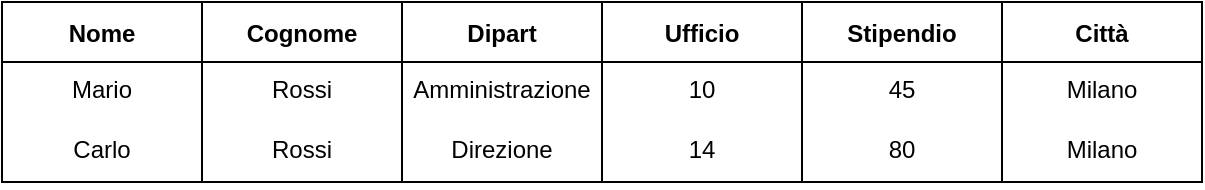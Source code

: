 <mxfile version="20.7.4" type="device"><diagram id="n2tzChIhWR2wru7YtLmf" name="Pagina-1"><mxGraphModel dx="1195" dy="703" grid="1" gridSize="10" guides="1" tooltips="1" connect="1" arrows="1" fold="1" page="1" pageScale="1" pageWidth="1169" pageHeight="827" math="0" shadow="0"><root><mxCell id="0"/><mxCell id="1" parent="0"/><mxCell id="PKQ20t5gl7po0gBwH-ja-161" value="Nome" style="swimlane;startSize=30;fontStyle=1" vertex="1" parent="1"><mxGeometry x="40" y="80" width="100" height="90" as="geometry"/></mxCell><mxCell id="PKQ20t5gl7po0gBwH-ja-162" value="Mario" style="text;strokeColor=none;fillColor=none;spacingLeft=4;spacingRight=4;overflow=hidden;rotatable=0;points=[[0,0.5],[1,0.5]];portConstraint=eastwest;fontSize=12;align=center;" vertex="1" parent="PKQ20t5gl7po0gBwH-ja-161"><mxGeometry y="30" width="100" height="30" as="geometry"/></mxCell><mxCell id="PKQ20t5gl7po0gBwH-ja-163" value="Carlo" style="text;strokeColor=none;fillColor=none;spacingLeft=4;spacingRight=4;overflow=hidden;rotatable=0;points=[[0,0.5],[1,0.5]];portConstraint=eastwest;fontSize=12;align=center;" vertex="1" parent="PKQ20t5gl7po0gBwH-ja-161"><mxGeometry y="60" width="100" height="30" as="geometry"/></mxCell><mxCell id="PKQ20t5gl7po0gBwH-ja-170" value="Cognome" style="swimlane;startSize=30;" vertex="1" parent="1"><mxGeometry x="140" y="80" width="100" height="90" as="geometry"/></mxCell><mxCell id="PKQ20t5gl7po0gBwH-ja-171" value="Rossi" style="text;strokeColor=none;fillColor=none;spacingLeft=4;spacingRight=4;overflow=hidden;rotatable=0;points=[[0,0.5],[1,0.5]];portConstraint=eastwest;fontSize=12;align=center;" vertex="1" parent="PKQ20t5gl7po0gBwH-ja-170"><mxGeometry y="30" width="100" height="30" as="geometry"/></mxCell><mxCell id="PKQ20t5gl7po0gBwH-ja-172" value="Rossi" style="text;strokeColor=none;fillColor=none;spacingLeft=4;spacingRight=4;overflow=hidden;rotatable=0;points=[[0,0.5],[1,0.5]];portConstraint=eastwest;fontSize=12;align=center;" vertex="1" parent="PKQ20t5gl7po0gBwH-ja-170"><mxGeometry y="60" width="100" height="30" as="geometry"/></mxCell><mxCell id="PKQ20t5gl7po0gBwH-ja-179" value="Dipart" style="swimlane;startSize=30;fontStyle=1" vertex="1" parent="1"><mxGeometry x="240" y="80" width="100" height="90" as="geometry"/></mxCell><mxCell id="PKQ20t5gl7po0gBwH-ja-180" value="Amministrazione" style="text;strokeColor=none;fillColor=none;spacingLeft=4;spacingRight=4;overflow=hidden;rotatable=0;points=[[0,0.5],[1,0.5]];portConstraint=eastwest;fontSize=12;align=center;" vertex="1" parent="PKQ20t5gl7po0gBwH-ja-179"><mxGeometry y="30" width="100" height="30" as="geometry"/></mxCell><mxCell id="PKQ20t5gl7po0gBwH-ja-181" value="Direzione" style="text;strokeColor=none;fillColor=none;spacingLeft=4;spacingRight=4;overflow=hidden;rotatable=0;points=[[0,0.5],[1,0.5]];portConstraint=eastwest;fontSize=12;align=center;" vertex="1" parent="PKQ20t5gl7po0gBwH-ja-179"><mxGeometry y="60" width="100" height="30" as="geometry"/></mxCell><mxCell id="PKQ20t5gl7po0gBwH-ja-188" value="Ufficio" style="swimlane;startSize=30;fontStyle=1" vertex="1" parent="1"><mxGeometry x="340" y="80" width="100" height="90" as="geometry"/></mxCell><mxCell id="PKQ20t5gl7po0gBwH-ja-189" value="10" style="text;strokeColor=none;fillColor=none;spacingLeft=4;spacingRight=4;overflow=hidden;rotatable=0;points=[[0,0.5],[1,0.5]];portConstraint=eastwest;fontSize=12;align=center;" vertex="1" parent="PKQ20t5gl7po0gBwH-ja-188"><mxGeometry y="30" width="100" height="30" as="geometry"/></mxCell><mxCell id="PKQ20t5gl7po0gBwH-ja-190" value="14" style="text;strokeColor=none;fillColor=none;spacingLeft=4;spacingRight=4;overflow=hidden;rotatable=0;points=[[0,0.5],[1,0.5]];portConstraint=eastwest;fontSize=12;align=center;" vertex="1" parent="PKQ20t5gl7po0gBwH-ja-188"><mxGeometry y="60" width="100" height="30" as="geometry"/></mxCell><mxCell id="PKQ20t5gl7po0gBwH-ja-197" value="Stipendio" style="swimlane;startSize=30;fontStyle=1" vertex="1" parent="1"><mxGeometry x="440" y="80" width="100" height="90" as="geometry"/></mxCell><mxCell id="PKQ20t5gl7po0gBwH-ja-198" value="45" style="text;strokeColor=none;fillColor=none;spacingLeft=4;spacingRight=4;overflow=hidden;rotatable=0;points=[[0,0.5],[1,0.5]];portConstraint=eastwest;fontSize=12;align=center;" vertex="1" parent="PKQ20t5gl7po0gBwH-ja-197"><mxGeometry y="30" width="100" height="30" as="geometry"/></mxCell><mxCell id="PKQ20t5gl7po0gBwH-ja-199" value="80" style="text;strokeColor=none;fillColor=none;spacingLeft=4;spacingRight=4;overflow=hidden;rotatable=0;points=[[0,0.5],[1,0.5]];portConstraint=eastwest;fontSize=12;align=center;" vertex="1" parent="PKQ20t5gl7po0gBwH-ja-197"><mxGeometry y="60" width="100" height="30" as="geometry"/></mxCell><mxCell id="PKQ20t5gl7po0gBwH-ja-206" value="Città" style="swimlane;startSize=30;fontStyle=1" vertex="1" parent="1"><mxGeometry x="540" y="80" width="100" height="90" as="geometry"/></mxCell><mxCell id="PKQ20t5gl7po0gBwH-ja-207" value="Milano" style="text;strokeColor=none;fillColor=none;spacingLeft=4;spacingRight=4;overflow=hidden;rotatable=0;points=[[0,0.5],[1,0.5]];portConstraint=eastwest;fontSize=12;align=center;" vertex="1" parent="PKQ20t5gl7po0gBwH-ja-206"><mxGeometry y="30" width="100" height="30" as="geometry"/></mxCell><mxCell id="PKQ20t5gl7po0gBwH-ja-208" value="Milano" style="text;strokeColor=none;fillColor=none;spacingLeft=4;spacingRight=4;overflow=hidden;rotatable=0;points=[[0,0.5],[1,0.5]];portConstraint=eastwest;fontSize=12;align=center;" vertex="1" parent="PKQ20t5gl7po0gBwH-ja-206"><mxGeometry y="60" width="100" height="30" as="geometry"/></mxCell></root></mxGraphModel></diagram></mxfile>
